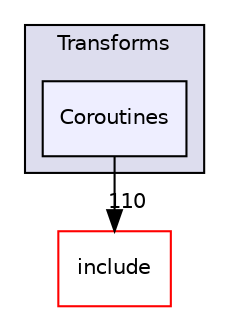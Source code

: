 digraph "lib/Transforms/Coroutines" {
  bgcolor=transparent;
  compound=true
  node [ fontsize="10", fontname="Helvetica"];
  edge [ labelfontsize="10", labelfontname="Helvetica"];
  subgraph clusterdir_a72932e0778af28115095468f6286ff8 {
    graph [ bgcolor="#ddddee", pencolor="black", label="Transforms" fontname="Helvetica", fontsize="10", URL="dir_a72932e0778af28115095468f6286ff8.html"]
  dir_41b0844b37bf482660c9a400b410eb70 [shape=box, label="Coroutines", style="filled", fillcolor="#eeeeff", pencolor="black", URL="dir_41b0844b37bf482660c9a400b410eb70.html"];
  }
  dir_d44c64559bbebec7f509842c48db8b23 [shape=box label="include" color="red" URL="dir_d44c64559bbebec7f509842c48db8b23.html"];
  dir_41b0844b37bf482660c9a400b410eb70->dir_d44c64559bbebec7f509842c48db8b23 [headlabel="110", labeldistance=1.5 headhref="dir_000232_000001.html"];
}
